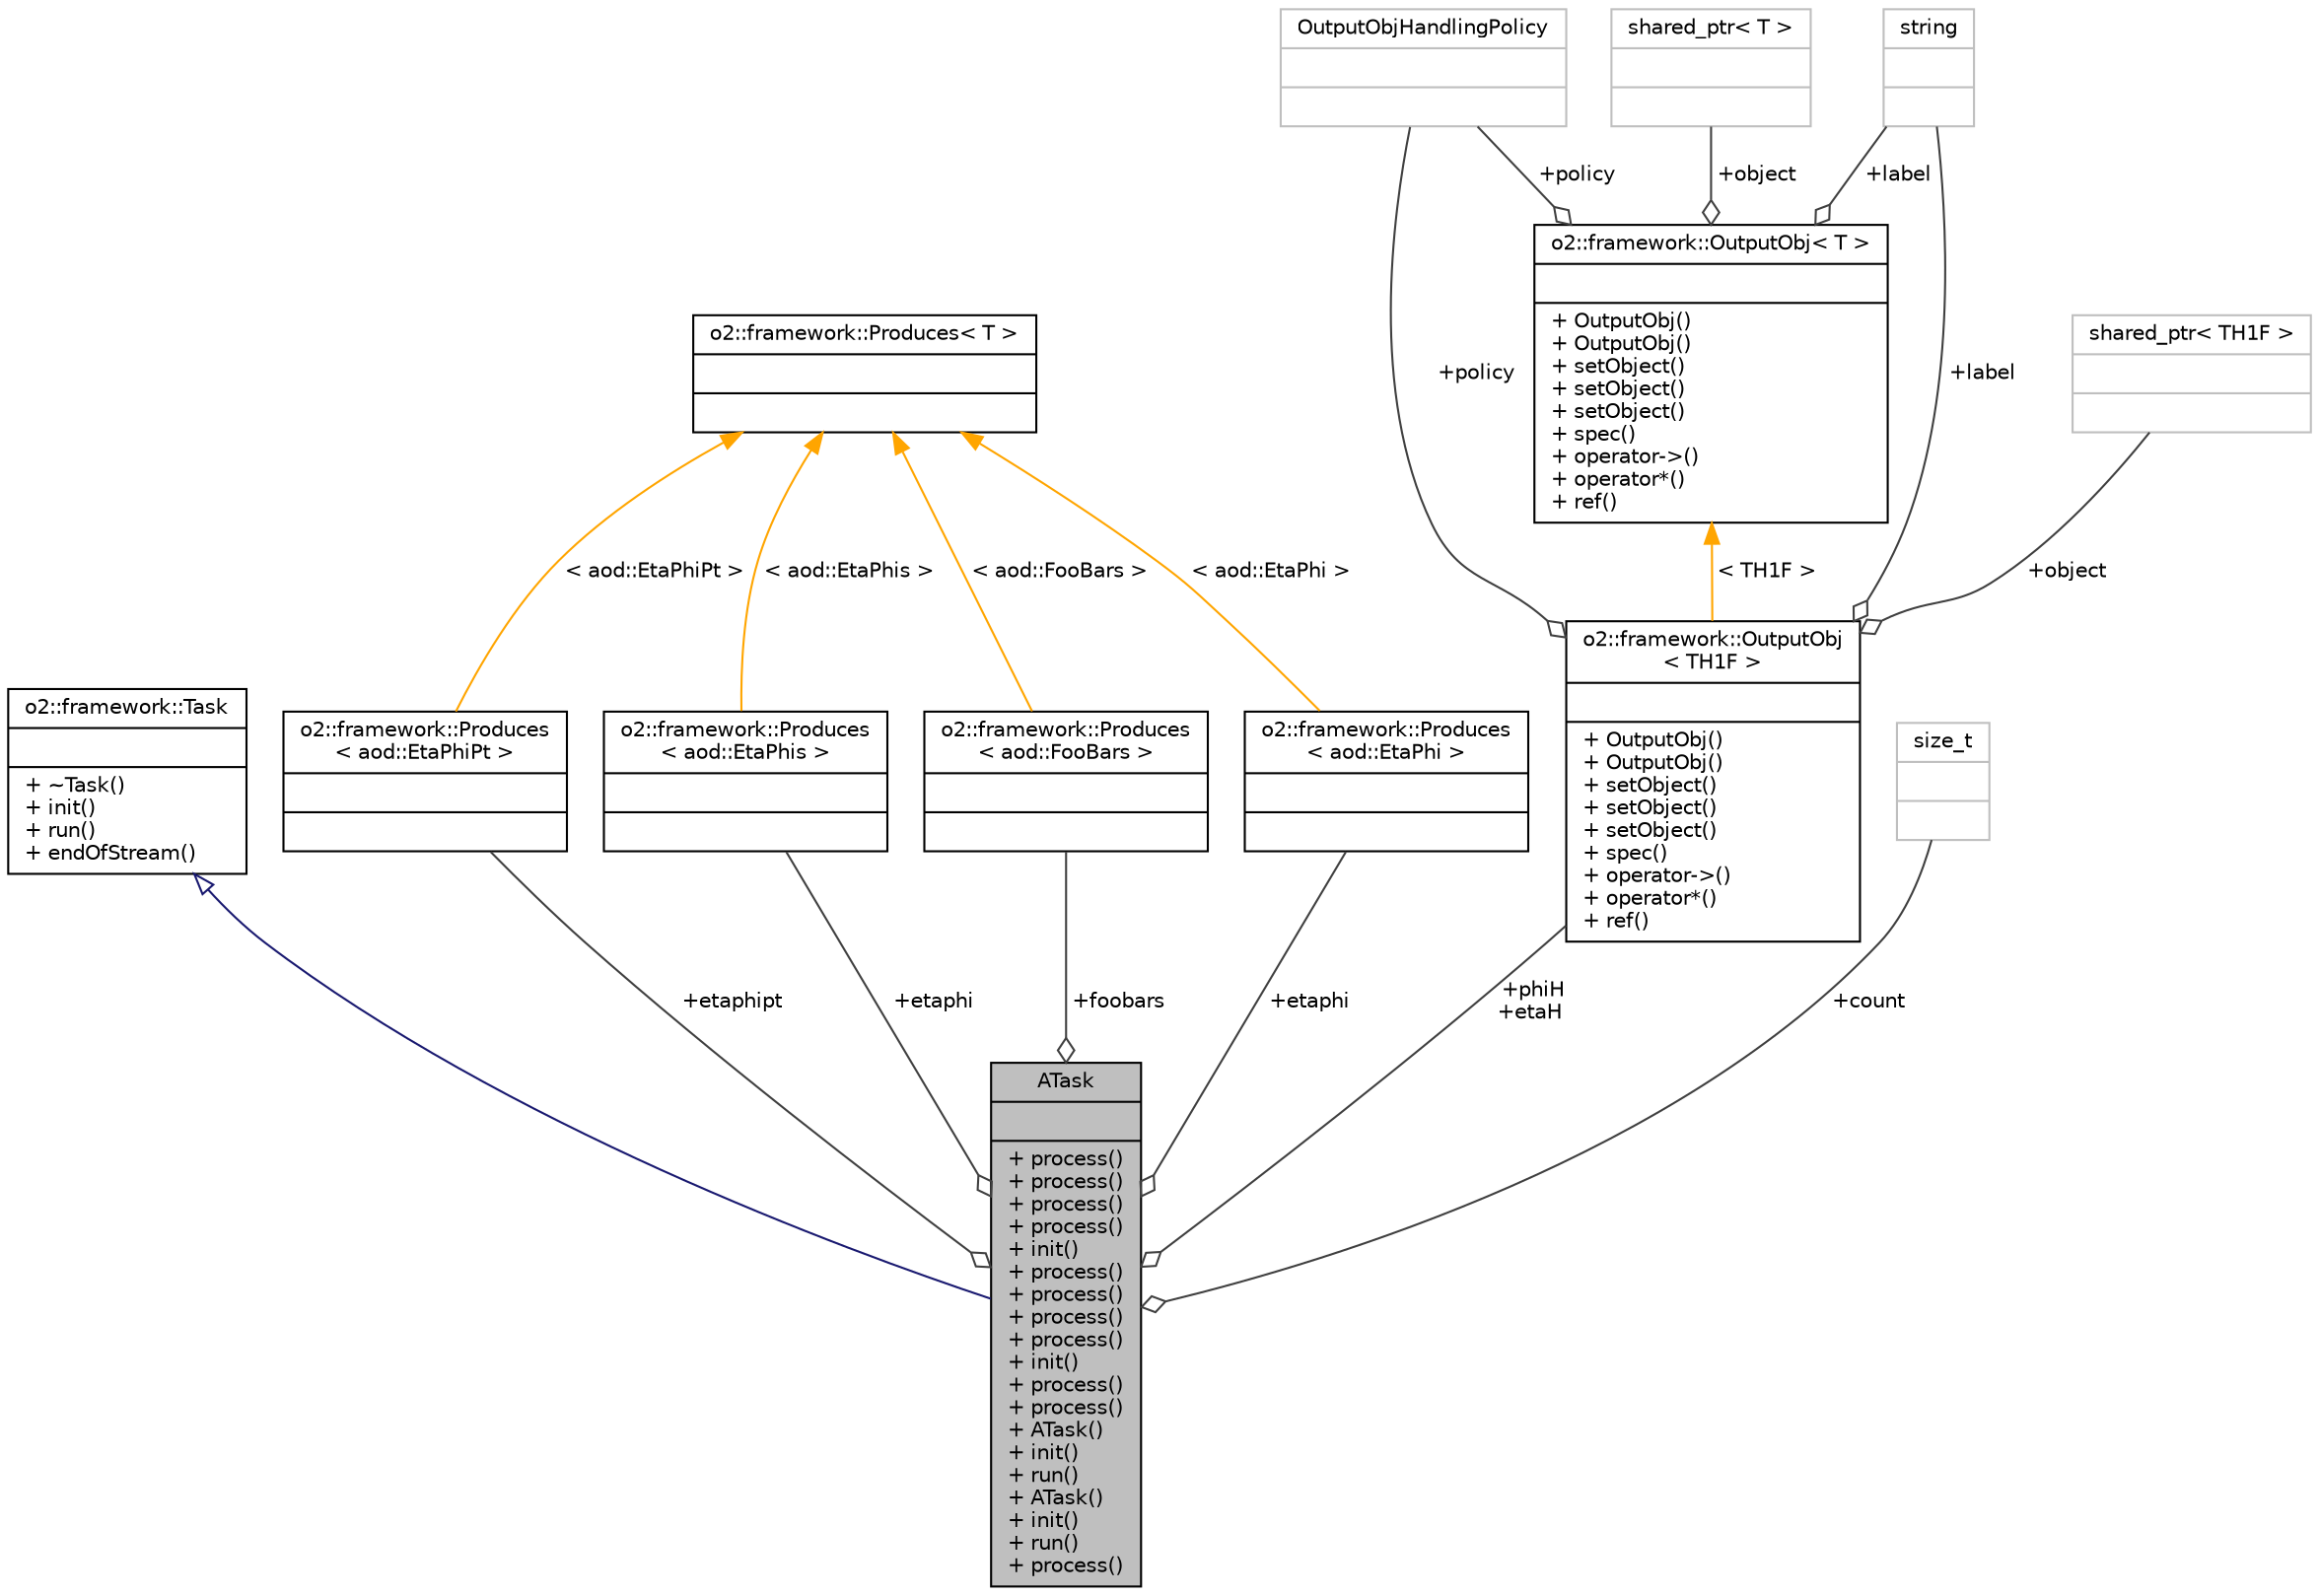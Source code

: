digraph "ATask"
{
 // INTERACTIVE_SVG=YES
  bgcolor="transparent";
  edge [fontname="Helvetica",fontsize="10",labelfontname="Helvetica",labelfontsize="10"];
  node [fontname="Helvetica",fontsize="10",shape=record];
  Node2 [label="{ATask\n||+ process()\l+ process()\l+ process()\l+ process()\l+ init()\l+ process()\l+ process()\l+ process()\l+ process()\l+ init()\l+ process()\l+ process()\l+ ATask()\l+ init()\l+ run()\l+ ATask()\l+ init()\l+ run()\l+ process()\l}",height=0.2,width=0.4,color="black", fillcolor="grey75", style="filled", fontcolor="black"];
  Node3 -> Node2 [dir="back",color="midnightblue",fontsize="10",style="solid",arrowtail="onormal",fontname="Helvetica"];
  Node3 [label="{o2::framework::Task\n||+ ~Task()\l+ init()\l+ run()\l+ endOfStream()\l}",height=0.2,width=0.4,color="black",URL="$de/dac/classo2_1_1framework_1_1Task.html"];
  Node4 -> Node2 [color="grey25",fontsize="10",style="solid",label=" +etaphipt" ,arrowhead="odiamond",fontname="Helvetica"];
  Node4 [label="{o2::framework::Produces\l\< aod::EtaPhiPt \>\n||}",height=0.2,width=0.4,color="black",URL="$d6/d86/structo2_1_1framework_1_1Produces.html"];
  Node5 -> Node4 [dir="back",color="orange",fontsize="10",style="solid",label=" \< aod::EtaPhiPt \>" ,fontname="Helvetica"];
  Node5 [label="{o2::framework::Produces\< T \>\n||}",height=0.2,width=0.4,color="black",URL="$d6/d86/structo2_1_1framework_1_1Produces.html"];
  Node6 -> Node2 [color="grey25",fontsize="10",style="solid",label=" +etaphi" ,arrowhead="odiamond",fontname="Helvetica"];
  Node6 [label="{o2::framework::Produces\l\< aod::EtaPhis \>\n||}",height=0.2,width=0.4,color="black",URL="$d6/d86/structo2_1_1framework_1_1Produces.html"];
  Node5 -> Node6 [dir="back",color="orange",fontsize="10",style="solid",label=" \< aod::EtaPhis \>" ,fontname="Helvetica"];
  Node7 -> Node2 [color="grey25",fontsize="10",style="solid",label=" +phiH\n+etaH" ,arrowhead="odiamond",fontname="Helvetica"];
  Node7 [label="{o2::framework::OutputObj\l\< TH1F \>\n||+ OutputObj()\l+ OutputObj()\l+ setObject()\l+ setObject()\l+ setObject()\l+ spec()\l+ operator-\>()\l+ operator*()\l+ ref()\l}",height=0.2,width=0.4,color="black",URL="$d4/d79/structo2_1_1framework_1_1OutputObj.html"];
  Node8 -> Node7 [color="grey25",fontsize="10",style="solid",label=" +policy" ,arrowhead="odiamond",fontname="Helvetica"];
  Node8 [label="{OutputObjHandlingPolicy\n||}",height=0.2,width=0.4,color="grey75"];
  Node9 -> Node7 [color="grey25",fontsize="10",style="solid",label=" +label" ,arrowhead="odiamond",fontname="Helvetica"];
  Node9 [label="{string\n||}",height=0.2,width=0.4,color="grey75"];
  Node10 -> Node7 [color="grey25",fontsize="10",style="solid",label=" +object" ,arrowhead="odiamond",fontname="Helvetica"];
  Node10 [label="{shared_ptr\< TH1F \>\n||}",height=0.2,width=0.4,color="grey75"];
  Node11 -> Node7 [dir="back",color="orange",fontsize="10",style="solid",label=" \< TH1F \>" ,fontname="Helvetica"];
  Node11 [label="{o2::framework::OutputObj\< T \>\n||+ OutputObj()\l+ OutputObj()\l+ setObject()\l+ setObject()\l+ setObject()\l+ spec()\l+ operator-\>()\l+ operator*()\l+ ref()\l}",height=0.2,width=0.4,color="black",URL="$d4/d79/structo2_1_1framework_1_1OutputObj.html"];
  Node8 -> Node11 [color="grey25",fontsize="10",style="solid",label=" +policy" ,arrowhead="odiamond",fontname="Helvetica"];
  Node12 -> Node11 [color="grey25",fontsize="10",style="solid",label=" +object" ,arrowhead="odiamond",fontname="Helvetica"];
  Node12 [label="{shared_ptr\< T \>\n||}",height=0.2,width=0.4,color="grey75"];
  Node9 -> Node11 [color="grey25",fontsize="10",style="solid",label=" +label" ,arrowhead="odiamond",fontname="Helvetica"];
  Node13 -> Node2 [color="grey25",fontsize="10",style="solid",label=" +count" ,arrowhead="odiamond",fontname="Helvetica"];
  Node13 [label="{size_t\n||}",height=0.2,width=0.4,color="grey75"];
  Node14 -> Node2 [color="grey25",fontsize="10",style="solid",label=" +foobars" ,arrowhead="odiamond",fontname="Helvetica"];
  Node14 [label="{o2::framework::Produces\l\< aod::FooBars \>\n||}",height=0.2,width=0.4,color="black",URL="$d6/d86/structo2_1_1framework_1_1Produces.html"];
  Node5 -> Node14 [dir="back",color="orange",fontsize="10",style="solid",label=" \< aod::FooBars \>" ,fontname="Helvetica"];
  Node15 -> Node2 [color="grey25",fontsize="10",style="solid",label=" +etaphi" ,arrowhead="odiamond",fontname="Helvetica"];
  Node15 [label="{o2::framework::Produces\l\< aod::EtaPhi \>\n||}",height=0.2,width=0.4,color="black",URL="$d6/d86/structo2_1_1framework_1_1Produces.html"];
  Node5 -> Node15 [dir="back",color="orange",fontsize="10",style="solid",label=" \< aod::EtaPhi \>" ,fontname="Helvetica"];
}
